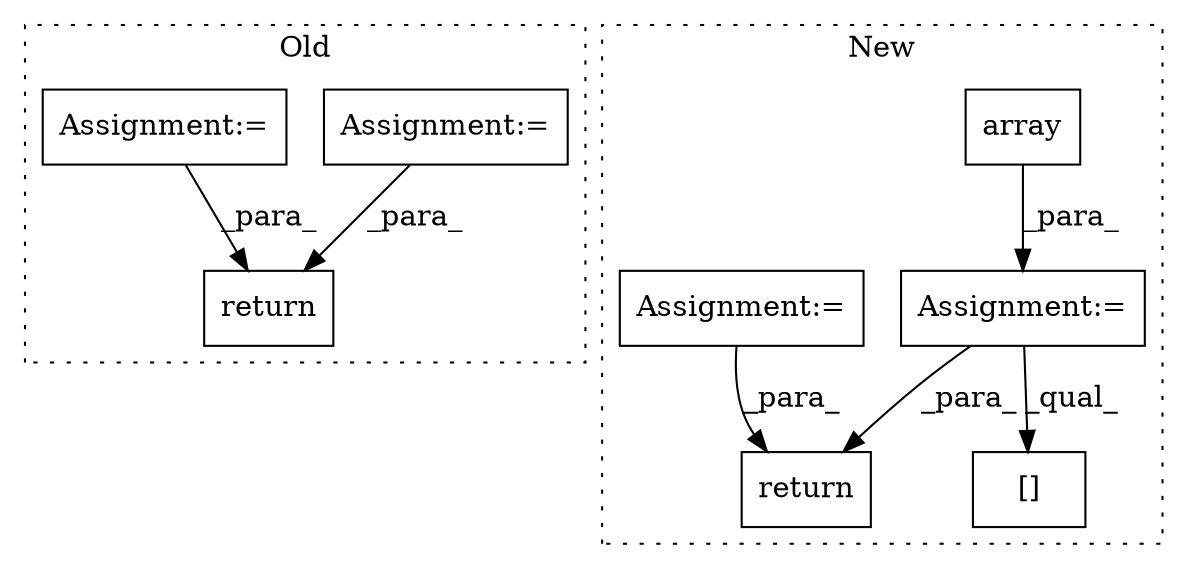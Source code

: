 digraph G {
subgraph cluster0 {
1 [label="return" a="41" s="3737" l="7" shape="box"];
4 [label="Assignment:=" a="7" s="3578" l="1" shape="box"];
6 [label="Assignment:=" a="7" s="3548" l="1" shape="box"];
label = "Old";
style="dotted";
}
subgraph cluster1 {
2 [label="array" a="32" s="4415,4559" l="17,-5" shape="box"];
3 [label="return" a="41" s="4697" l="7" shape="box"];
5 [label="Assignment:=" a="7" s="4278" l="1" shape="box"];
7 [label="Assignment:=" a="7" s="4408" l="1" shape="box"];
8 [label="[]" a="2" s="4611,4635" l="7,1" shape="box"];
label = "New";
style="dotted";
}
2 -> 7 [label="_para_"];
4 -> 1 [label="_para_"];
5 -> 3 [label="_para_"];
6 -> 1 [label="_para_"];
7 -> 3 [label="_para_"];
7 -> 8 [label="_qual_"];
}